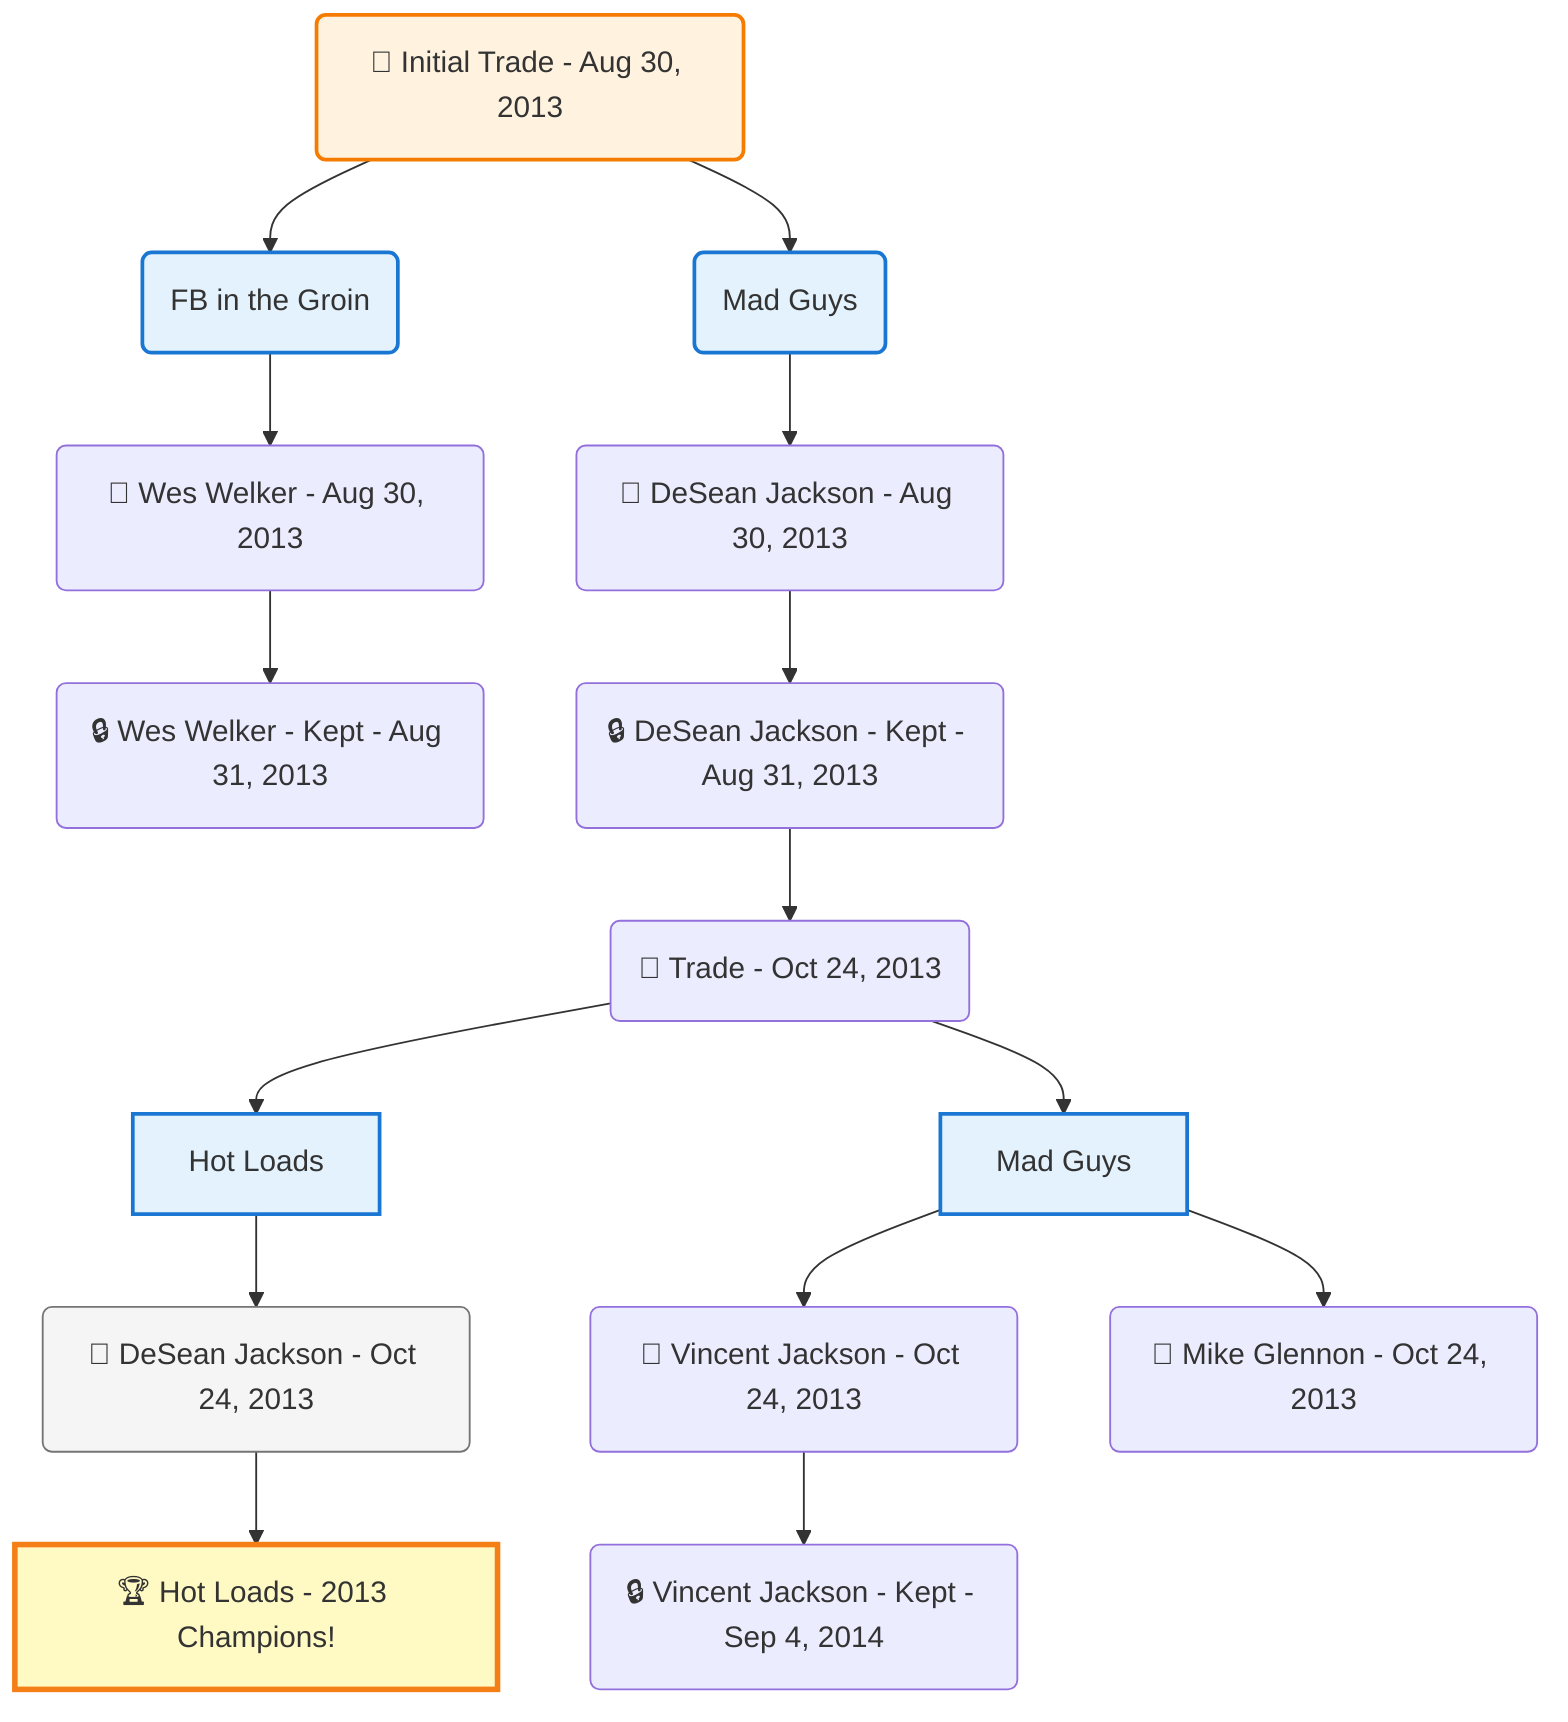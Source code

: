 flowchart TD

    TRADE_MAIN("🔄 Initial Trade - Aug 30, 2013")
    TEAM_1("FB in the Groin")
    TEAM_2("Mad Guys")
    NODE_e4292050-fac9-48a1-8ba0-52b758ba9348("🔄 Wes Welker - Aug 30, 2013")
    NODE_d5f51e67-8da0-4561-8525-d9e967d9f641("🔒 Wes Welker - Kept - Aug 31, 2013")
    NODE_cff1cbc2-98af-4cbf-a557-9bb62c25071f("🔄 DeSean Jackson - Aug 30, 2013")
    NODE_eeb58b8e-6f19-41d9-803f-0d005dedf26d("🔒 DeSean Jackson - Kept - Aug 31, 2013")
    TRADE_a27809dd-43cb-433f-9a65-fb648af68a07_3("🔄 Trade - Oct 24, 2013")
    TEAM_8e9f18ff-62c3-40e8-bb10-32f74cf4ee33_4["Hot Loads"]
    NODE_dad3fb95-76fb-4427-81d0-dd6d458e391f("🔄 DeSean Jackson - Oct 24, 2013")
    CHAMP_8e9f18ff-62c3-40e8-bb10-32f74cf4ee33_2013["🏆 Hot Loads - 2013 Champions!"]
    TEAM_f5908944-6efd-40eb-af54-6c53004e0e2f_5["Mad Guys"]
    NODE_27467dbb-f996-4747-a7a1-37ff4f34b8cb("🔄 Vincent Jackson - Oct 24, 2013")
    NODE_e99c3b93-2b57-42ec-949b-20cc48890d6c("🔒 Vincent Jackson - Kept - Sep 4, 2014")
    NODE_b071e476-3992-4ba7-90cd-a2c6c1482525("🔄 Mike Glennon - Oct 24, 2013")

    TRADE_MAIN --> TEAM_1
    TRADE_MAIN --> TEAM_2
    TEAM_1 --> NODE_e4292050-fac9-48a1-8ba0-52b758ba9348
    NODE_e4292050-fac9-48a1-8ba0-52b758ba9348 --> NODE_d5f51e67-8da0-4561-8525-d9e967d9f641
    TEAM_2 --> NODE_cff1cbc2-98af-4cbf-a557-9bb62c25071f
    NODE_cff1cbc2-98af-4cbf-a557-9bb62c25071f --> NODE_eeb58b8e-6f19-41d9-803f-0d005dedf26d
    NODE_eeb58b8e-6f19-41d9-803f-0d005dedf26d --> TRADE_a27809dd-43cb-433f-9a65-fb648af68a07_3
    TRADE_a27809dd-43cb-433f-9a65-fb648af68a07_3 --> TEAM_8e9f18ff-62c3-40e8-bb10-32f74cf4ee33_4
    TEAM_8e9f18ff-62c3-40e8-bb10-32f74cf4ee33_4 --> NODE_dad3fb95-76fb-4427-81d0-dd6d458e391f
    NODE_dad3fb95-76fb-4427-81d0-dd6d458e391f --> CHAMP_8e9f18ff-62c3-40e8-bb10-32f74cf4ee33_2013
    TRADE_a27809dd-43cb-433f-9a65-fb648af68a07_3 --> TEAM_f5908944-6efd-40eb-af54-6c53004e0e2f_5
    TEAM_f5908944-6efd-40eb-af54-6c53004e0e2f_5 --> NODE_27467dbb-f996-4747-a7a1-37ff4f34b8cb
    NODE_27467dbb-f996-4747-a7a1-37ff4f34b8cb --> NODE_e99c3b93-2b57-42ec-949b-20cc48890d6c
    TEAM_f5908944-6efd-40eb-af54-6c53004e0e2f_5 --> NODE_b071e476-3992-4ba7-90cd-a2c6c1482525

    %% Node styling
    classDef teamNode fill:#e3f2fd,stroke:#1976d2,stroke-width:2px
    classDef tradeNode fill:#fff3e0,stroke:#f57c00,stroke-width:2px
    classDef playerNode fill:#f3e5f5,stroke:#7b1fa2,stroke-width:1px
    classDef nonRootPlayerNode fill:#f5f5f5,stroke:#757575,stroke-width:1px
    classDef endNode fill:#ffebee,stroke:#c62828,stroke-width:2px
    classDef waiverNode fill:#e8f5e8,stroke:#388e3c,stroke-width:2px
    classDef championshipNode fill:#fff9c4,stroke:#f57f17,stroke-width:3px

    class TEAM_1,TEAM_2,TEAM_8e9f18ff-62c3-40e8-bb10-32f74cf4ee33_4,TEAM_f5908944-6efd-40eb-af54-6c53004e0e2f_5 teamNode
    class CHAMP_8e9f18ff-62c3-40e8-bb10-32f74cf4ee33_2013 championshipNode
    class NODE_dad3fb95-76fb-4427-81d0-dd6d458e391f nonRootPlayerNode
    class TRADE_MAIN tradeNode